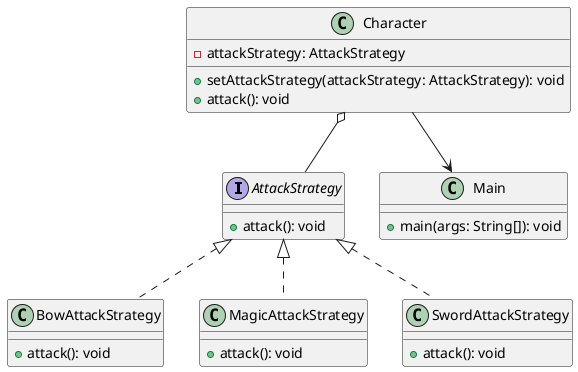 @startuml

interface AttackStrategy {
  +attack(): void
}

class BowAttackStrategy {
  +attack(): void
}

class Character {
  -attackStrategy: AttackStrategy
  +setAttackStrategy(attackStrategy: AttackStrategy): void
  +attack(): void
}

class MagicAttackStrategy {
  +attack(): void
}

class SwordAttackStrategy {
  +attack(): void
}

class Main {
  +main(args: String[]): void
}

AttackStrategy <|.. BowAttackStrategy
AttackStrategy <|.. MagicAttackStrategy
AttackStrategy <|.. SwordAttackStrategy
Character o-- AttackStrategy
Character --> Main

@enduml
